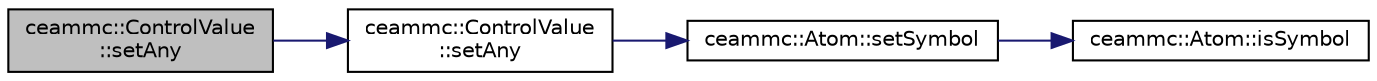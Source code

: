 digraph "ceammc::ControlValue::setAny"
{
  edge [fontname="Helvetica",fontsize="10",labelfontname="Helvetica",labelfontsize="10"];
  node [fontname="Helvetica",fontsize="10",shape=record];
  rankdir="LR";
  Node1 [label="ceammc::ControlValue\l::setAny",height=0.2,width=0.4,color="black", fillcolor="grey75", style="filled" fontcolor="black"];
  Node1 -> Node2 [color="midnightblue",fontsize="10",style="solid",fontname="Helvetica"];
  Node2 [label="ceammc::ControlValue\l::setAny",height=0.2,width=0.4,color="black", fillcolor="white", style="filled",URL="$classceammc_1_1_control_value.html#aad65d1bc6eeeb700d0fe2186e5ad68ef"];
  Node2 -> Node3 [color="midnightblue",fontsize="10",style="solid",fontname="Helvetica"];
  Node3 [label="ceammc::Atom::setSymbol",height=0.2,width=0.4,color="black", fillcolor="white", style="filled",URL="$classceammc_1_1_atom.html#a7719cdc16fad0c5d7b0200af54ac86b2"];
  Node3 -> Node4 [color="midnightblue",fontsize="10",style="solid",fontname="Helvetica"];
  Node4 [label="ceammc::Atom::isSymbol",height=0.2,width=0.4,color="black", fillcolor="white", style="filled",URL="$classceammc_1_1_atom.html#a2c4bb5cf0db422ac820ffb70f20c4d42"];
}
